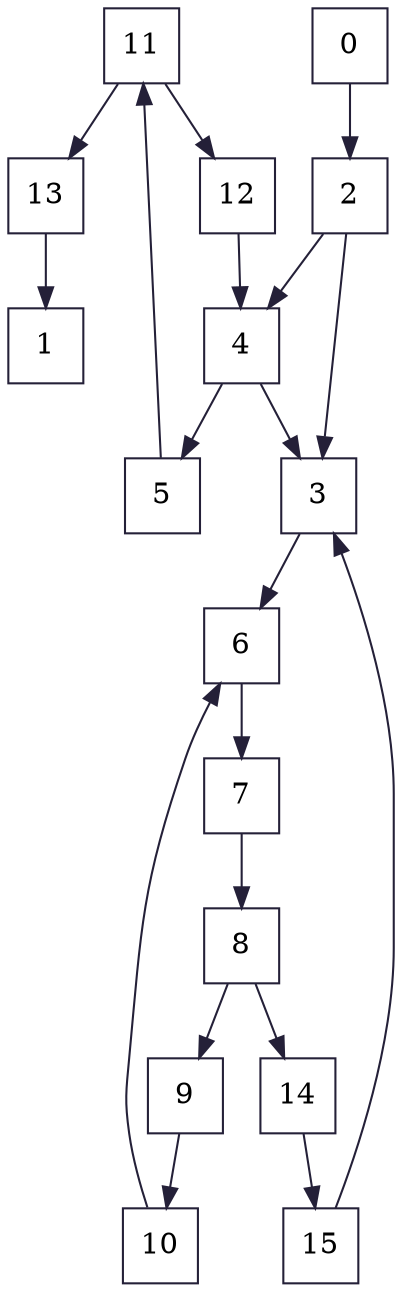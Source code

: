 digraph G {
    graph[color="#242038"]
    node[color="#242038", shape=square]
    edge[color="#242038"]
    13->1
    0->2
    2->3
    4->3
    15->3
    2->4
    12->4
    4->5
    3->6
    10->6
    6->7
    7->8
    8->9
    9->10
    5->11
    11->12
    11->13
    8->14
    14->15
}
